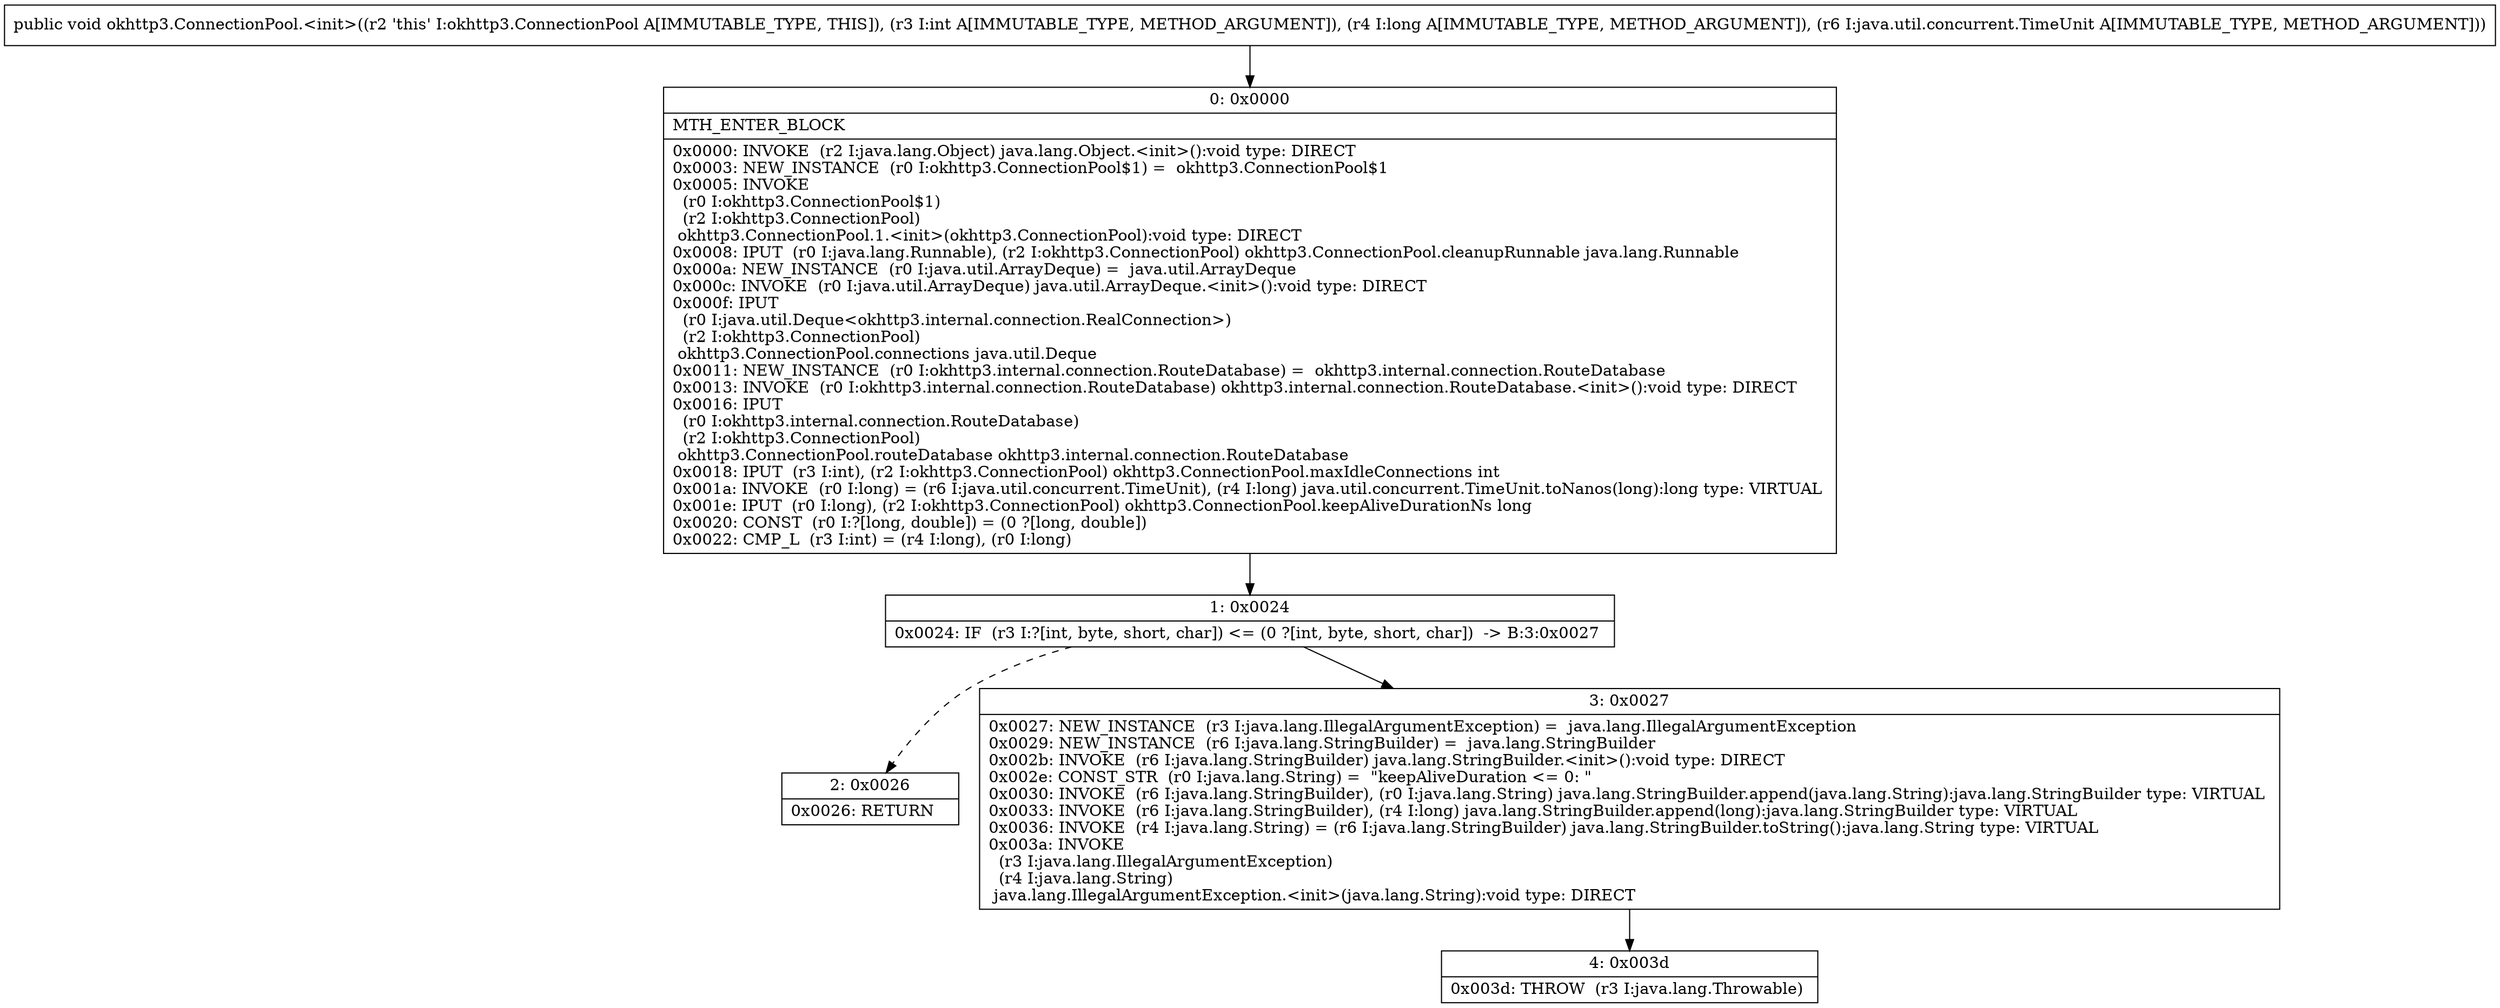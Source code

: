 digraph "CFG forokhttp3.ConnectionPool.\<init\>(IJLjava\/util\/concurrent\/TimeUnit;)V" {
Node_0 [shape=record,label="{0\:\ 0x0000|MTH_ENTER_BLOCK\l|0x0000: INVOKE  (r2 I:java.lang.Object) java.lang.Object.\<init\>():void type: DIRECT \l0x0003: NEW_INSTANCE  (r0 I:okhttp3.ConnectionPool$1) =  okhttp3.ConnectionPool$1 \l0x0005: INVOKE  \l  (r0 I:okhttp3.ConnectionPool$1)\l  (r2 I:okhttp3.ConnectionPool)\l okhttp3.ConnectionPool.1.\<init\>(okhttp3.ConnectionPool):void type: DIRECT \l0x0008: IPUT  (r0 I:java.lang.Runnable), (r2 I:okhttp3.ConnectionPool) okhttp3.ConnectionPool.cleanupRunnable java.lang.Runnable \l0x000a: NEW_INSTANCE  (r0 I:java.util.ArrayDeque) =  java.util.ArrayDeque \l0x000c: INVOKE  (r0 I:java.util.ArrayDeque) java.util.ArrayDeque.\<init\>():void type: DIRECT \l0x000f: IPUT  \l  (r0 I:java.util.Deque\<okhttp3.internal.connection.RealConnection\>)\l  (r2 I:okhttp3.ConnectionPool)\l okhttp3.ConnectionPool.connections java.util.Deque \l0x0011: NEW_INSTANCE  (r0 I:okhttp3.internal.connection.RouteDatabase) =  okhttp3.internal.connection.RouteDatabase \l0x0013: INVOKE  (r0 I:okhttp3.internal.connection.RouteDatabase) okhttp3.internal.connection.RouteDatabase.\<init\>():void type: DIRECT \l0x0016: IPUT  \l  (r0 I:okhttp3.internal.connection.RouteDatabase)\l  (r2 I:okhttp3.ConnectionPool)\l okhttp3.ConnectionPool.routeDatabase okhttp3.internal.connection.RouteDatabase \l0x0018: IPUT  (r3 I:int), (r2 I:okhttp3.ConnectionPool) okhttp3.ConnectionPool.maxIdleConnections int \l0x001a: INVOKE  (r0 I:long) = (r6 I:java.util.concurrent.TimeUnit), (r4 I:long) java.util.concurrent.TimeUnit.toNanos(long):long type: VIRTUAL \l0x001e: IPUT  (r0 I:long), (r2 I:okhttp3.ConnectionPool) okhttp3.ConnectionPool.keepAliveDurationNs long \l0x0020: CONST  (r0 I:?[long, double]) = (0 ?[long, double]) \l0x0022: CMP_L  (r3 I:int) = (r4 I:long), (r0 I:long) \l}"];
Node_1 [shape=record,label="{1\:\ 0x0024|0x0024: IF  (r3 I:?[int, byte, short, char]) \<= (0 ?[int, byte, short, char])  \-\> B:3:0x0027 \l}"];
Node_2 [shape=record,label="{2\:\ 0x0026|0x0026: RETURN   \l}"];
Node_3 [shape=record,label="{3\:\ 0x0027|0x0027: NEW_INSTANCE  (r3 I:java.lang.IllegalArgumentException) =  java.lang.IllegalArgumentException \l0x0029: NEW_INSTANCE  (r6 I:java.lang.StringBuilder) =  java.lang.StringBuilder \l0x002b: INVOKE  (r6 I:java.lang.StringBuilder) java.lang.StringBuilder.\<init\>():void type: DIRECT \l0x002e: CONST_STR  (r0 I:java.lang.String) =  \"keepAliveDuration \<= 0: \" \l0x0030: INVOKE  (r6 I:java.lang.StringBuilder), (r0 I:java.lang.String) java.lang.StringBuilder.append(java.lang.String):java.lang.StringBuilder type: VIRTUAL \l0x0033: INVOKE  (r6 I:java.lang.StringBuilder), (r4 I:long) java.lang.StringBuilder.append(long):java.lang.StringBuilder type: VIRTUAL \l0x0036: INVOKE  (r4 I:java.lang.String) = (r6 I:java.lang.StringBuilder) java.lang.StringBuilder.toString():java.lang.String type: VIRTUAL \l0x003a: INVOKE  \l  (r3 I:java.lang.IllegalArgumentException)\l  (r4 I:java.lang.String)\l java.lang.IllegalArgumentException.\<init\>(java.lang.String):void type: DIRECT \l}"];
Node_4 [shape=record,label="{4\:\ 0x003d|0x003d: THROW  (r3 I:java.lang.Throwable) \l}"];
MethodNode[shape=record,label="{public void okhttp3.ConnectionPool.\<init\>((r2 'this' I:okhttp3.ConnectionPool A[IMMUTABLE_TYPE, THIS]), (r3 I:int A[IMMUTABLE_TYPE, METHOD_ARGUMENT]), (r4 I:long A[IMMUTABLE_TYPE, METHOD_ARGUMENT]), (r6 I:java.util.concurrent.TimeUnit A[IMMUTABLE_TYPE, METHOD_ARGUMENT])) }"];
MethodNode -> Node_0;
Node_0 -> Node_1;
Node_1 -> Node_2[style=dashed];
Node_1 -> Node_3;
Node_3 -> Node_4;
}


